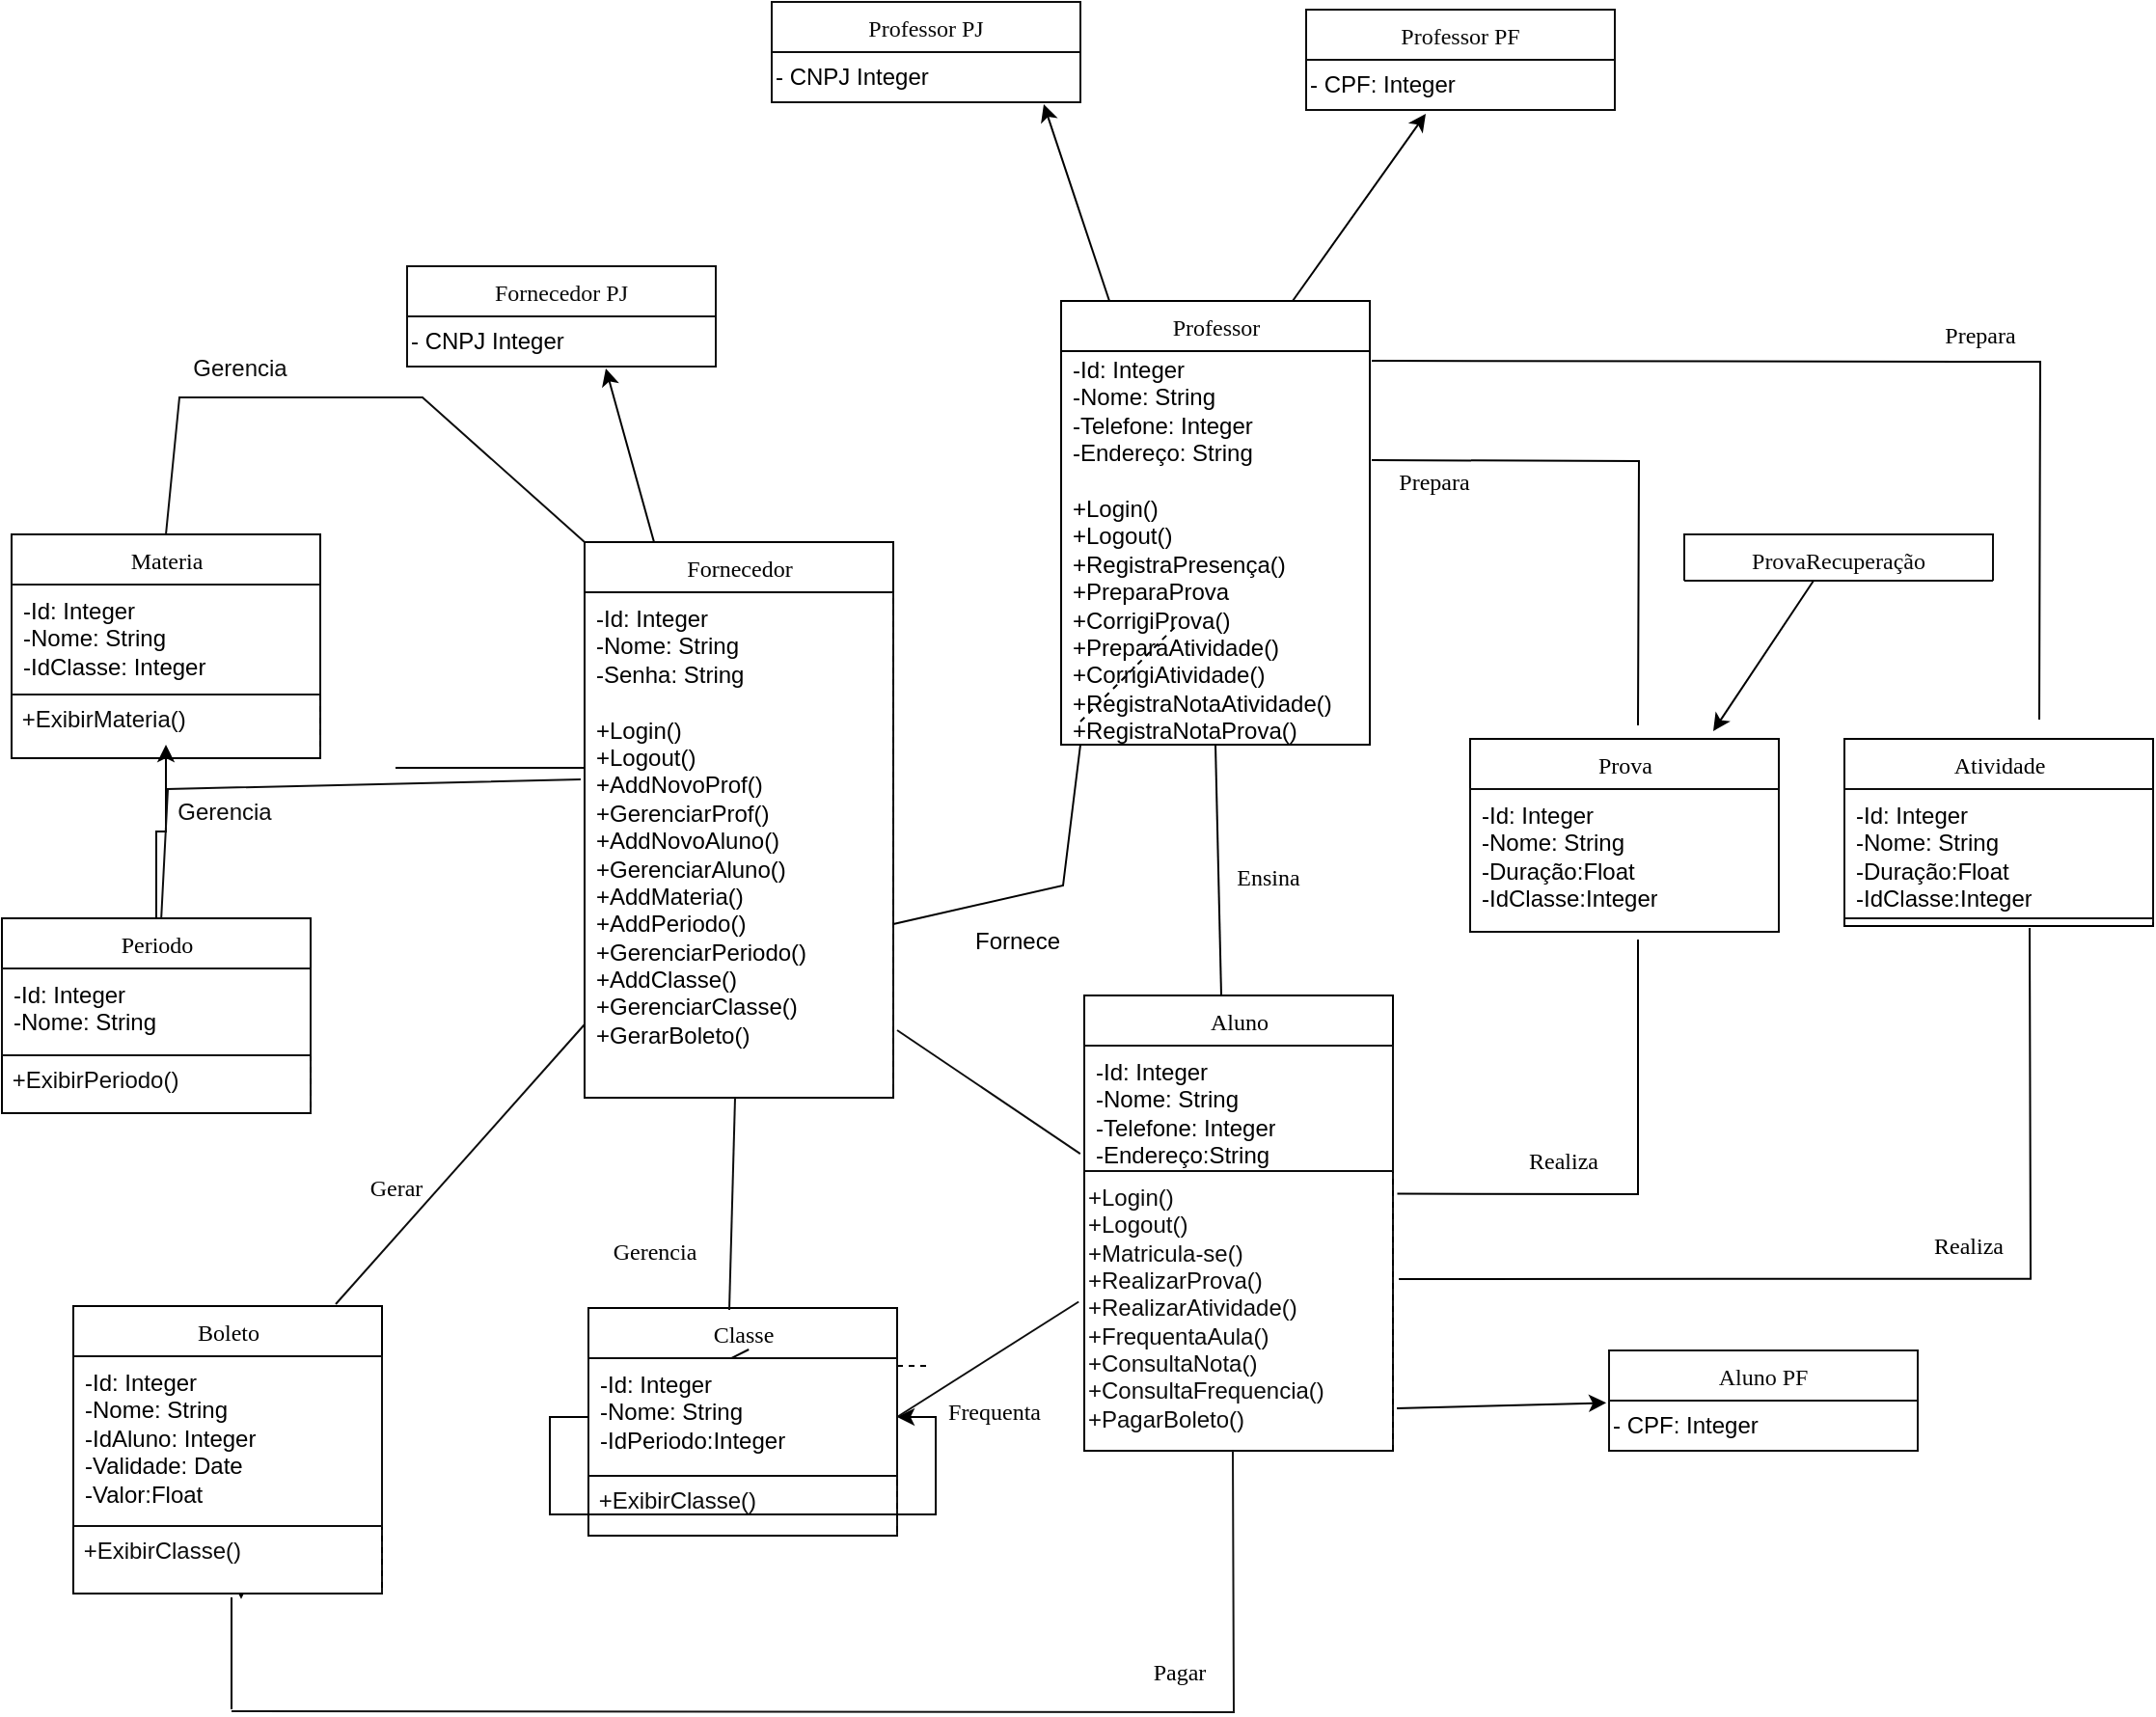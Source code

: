 <mxfile version="21.3.8" type="github">
  <diagram name="Page-1" id="9f46799a-70d6-7492-0946-bef42562c5a5">
    <mxGraphModel dx="2534" dy="1646" grid="0" gridSize="10" guides="1" tooltips="1" connect="1" arrows="1" fold="1" page="1" pageScale="1" pageWidth="1100" pageHeight="850" background="#ffffff" math="0" shadow="0">
      <root>
        <mxCell id="0" />
        <mxCell id="1" parent="0" />
        <mxCell id="78961159f06e98e8-30" value="Professor" style="swimlane;fontStyle=0;align=center;verticalAlign=top;childLayout=stackLayout;horizontal=1;startSize=26;horizontalStack=0;resizeParent=1;resizeLast=0;collapsible=1;marginBottom=0;swimlaneFillColor=#ffffff;rounded=0;shadow=0;comic=0;labelBackgroundColor=none;strokeWidth=1;fillColor=none;fontFamily=Verdana;fontSize=12;strokeColor=#000000;movable=0;resizable=0;rotatable=0;deletable=0;editable=0;locked=1;connectable=0;fontColor=#080808;html=1;spacingTop=0;flipH=1;flipV=0;container=1;" parent="1" vertex="1">
          <mxGeometry x="430" y="80" width="160" height="230" as="geometry" />
        </mxCell>
        <mxCell id="78961159f06e98e8-129" style="edgeStyle=elbowEdgeStyle;html=1;labelBackgroundColor=none;startFill=0;startSize=8;endArrow=open;endFill=0;endSize=16;fontFamily=Verdana;fontSize=12;elbow=vertical;dashed=1;" parent="1" edge="1">
          <mxGeometry relative="1" as="geometry">
            <mxPoint x="360" y="632" as="sourcePoint" />
            <mxPoint x="250" y="632" as="targetPoint" />
          </mxGeometry>
        </mxCell>
        <mxCell id="78961159f06e98e8-130" style="edgeStyle=elbowEdgeStyle;html=1;labelBackgroundColor=none;startFill=0;startSize=8;endArrow=diamondThin;endFill=0;endSize=16;fontFamily=Verdana;fontSize=12;elbow=vertical;" parent="1" edge="1">
          <mxGeometry relative="1" as="geometry">
            <mxPoint x="550" y="617" as="sourcePoint" />
            <mxPoint x="520" y="617" as="targetPoint" />
          </mxGeometry>
        </mxCell>
        <mxCell id="78961159f06e98e8-19" value="" style="line;html=1;strokeWidth=1;fillColor=none;align=left;verticalAlign=middle;spacingTop=-1;spacingLeft=3;spacingRight=3;rotatable=0;labelPosition=right;points=[];portConstraint=eastwest;" parent="1" vertex="1">
          <mxGeometry x="85" y="318" width="160" height="8" as="geometry" />
        </mxCell>
        <mxCell id="i15EN86YlzW4GTnRnOII-8" value="&lt;span style=&quot;font-weight: normal;&quot;&gt;Fornecedor&lt;/span&gt;" style="swimlane;fontStyle=1;align=center;verticalAlign=top;childLayout=stackLayout;horizontal=1;startSize=26;horizontalStack=0;resizeParent=1;resizeLast=0;collapsible=1;marginBottom=0;swimlaneFillColor=#ffffff;rounded=0;shadow=0;comic=0;labelBackgroundColor=none;strokeWidth=1;fillColor=none;fontFamily=Verdana;fontSize=12;strokeColor=#000000;swimlaneLine=1;fontColor=#000000;html=1;container=0;movable=0;resizable=0;rotatable=0;deletable=0;editable=0;locked=1;connectable=0;swimlaneHead=1;separatorColor=#121212;allowArrows=1;backgroundOutline=0;" vertex="1" parent="1">
          <mxGeometry x="183" y="205" width="160" height="288" as="geometry">
            <mxRectangle x="190" y="212" width="111" height="26" as="alternateBounds" />
          </mxGeometry>
        </mxCell>
        <mxCell id="i15EN86YlzW4GTnRnOII-9" value="&lt;font color=&quot;#000000&quot;&gt;-Id: Integer&lt;br&gt;-Nome: String&lt;br&gt;-Senha: String&lt;br&gt;&lt;br&gt;+Login()&lt;br&gt;+Logout()&lt;br&gt;+AddNovoProf()&lt;br&gt;+GerenciarProf()&lt;br&gt;+AddNovoAluno()&lt;br&gt;+GerenciarAluno()&lt;br&gt;+AddMateria()&lt;br&gt;+AddPeriodo()&lt;br&gt;+GerenciarPeriodo()&lt;br&gt;+AddClasse()&lt;br&gt;+GerenciarClasse()&lt;br&gt;+GerarBoleto()&lt;br&gt;&lt;/font&gt;" style="text;html=1;strokeColor=none;fillColor=none;align=left;verticalAlign=top;spacingLeft=4;spacingRight=4;whiteSpace=wrap;overflow=hidden;rotatable=0;points=[[0,0.5],[1,0.5]];portConstraint=eastwest;movable=0;resizable=0;deletable=0;editable=0;locked=1;connectable=0;" vertex="1" parent="i15EN86YlzW4GTnRnOII-8">
          <mxGeometry y="26" width="160" height="239" as="geometry" />
        </mxCell>
        <mxCell id="78961159f06e98e8-31" value="&lt;font color=&quot;#000000&quot;&gt;-Id: Integer&lt;br&gt;-Nome: String&lt;br&gt;-Telefone: Integer&lt;br&gt;-Endereço: String&lt;br&gt;&amp;nbsp;&lt;br&gt;+Login()&lt;br&gt;+Logout()&lt;br&gt;+RegistraPresença()&lt;br&gt;+PreparaProva&lt;br&gt;+CorrigiProva()&lt;br&gt;+PreparaAtividade()&lt;br&gt;+CorrigiAtividade()&lt;br&gt;+RegistraNotaAtividade()&lt;br&gt;+RegistraNotaProva()&lt;br&gt;&lt;/font&gt;" style="text;html=1;strokeColor=none;fillColor=none;align=left;verticalAlign=top;spacingLeft=4;spacingRight=4;whiteSpace=wrap;overflow=hidden;rotatable=0;points=[[0,0.5],[1,0.5]];portConstraint=eastwest;shadow=0;rounded=0;glass=0;container=0;movable=0;resizable=0;deletable=0;editable=0;locked=1;connectable=0;" parent="1" vertex="1" collapsed="1">
          <mxGeometry x="430" y="102" width="161" height="212" as="geometry">
            <mxRectangle x="430" y="106" width="160" height="26" as="alternateBounds" />
          </mxGeometry>
        </mxCell>
        <mxCell id="i15EN86YlzW4GTnRnOII-19" value="" style="endArrow=none;dashed=1;html=1;rounded=0;fontFamily=Helvetica;fontSize=12;fontColor=default;" edge="1" parent="1">
          <mxGeometry width="50" height="50" relative="1" as="geometry">
            <mxPoint x="440" y="298" as="sourcePoint" />
            <mxPoint x="490" y="248" as="targetPoint" />
          </mxGeometry>
        </mxCell>
        <mxCell id="i15EN86YlzW4GTnRnOII-83" value="&lt;font face=&quot;Verdana&quot; style=&quot;font-weight: normal;&quot; color=&quot;#0a0a0a&quot;&gt;Professor PJ&lt;/font&gt;" style="swimlane;fontStyle=1;align=center;verticalAlign=top;childLayout=stackLayout;horizontal=1;startSize=26;horizontalStack=0;resizeParent=1;resizeParentMax=0;resizeLast=0;collapsible=1;marginBottom=0;whiteSpace=wrap;html=1;fontFamily=Helvetica;fontSize=12;fontColor=default;fillColor=none;gradientColor=none;strokeColor=#0D0D0D;swimlaneLine=1;container=0;movable=1;resizable=1;rotatable=1;deletable=1;editable=1;locked=0;connectable=1;" vertex="1" parent="1">
          <mxGeometry x="280" y="-75" width="160" height="52" as="geometry">
            <mxRectangle x="676" y="-161" width="110" height="26" as="alternateBounds" />
          </mxGeometry>
        </mxCell>
        <mxCell id="i15EN86YlzW4GTnRnOII-84" value="&lt;font color=&quot;#000000&quot;&gt;- CNPJ Integer&lt;/font&gt;" style="text;html=1;align=left;verticalAlign=middle;resizable=0;points=[];autosize=1;strokeColor=none;fillColor=none;movable=0;rotatable=0;deletable=0;editable=0;locked=1;connectable=0;" vertex="1" parent="i15EN86YlzW4GTnRnOII-83">
          <mxGeometry y="26" width="160" height="26" as="geometry" />
        </mxCell>
        <mxCell id="i15EN86YlzW4GTnRnOII-89" value="" style="endArrow=classic;html=1;rounded=0;strokeColor=#000000;movable=0;resizable=0;rotatable=0;deletable=0;editable=0;locked=1;connectable=0;" edge="1" parent="1">
          <mxGeometry width="50" height="50" relative="1" as="geometry">
            <mxPoint x="219" y="205" as="sourcePoint" />
            <mxPoint x="194" y="115" as="targetPoint" />
          </mxGeometry>
        </mxCell>
        <mxCell id="i15EN86YlzW4GTnRnOII-90" value="&lt;font face=&quot;Verdana&quot; color=&quot;#0a0a0a&quot;&gt;&lt;span style=&quot;font-weight: 400;&quot;&gt;Fornecedor PJ&lt;/span&gt;&lt;/font&gt;" style="swimlane;fontStyle=1;align=center;verticalAlign=top;childLayout=stackLayout;horizontal=1;startSize=26;horizontalStack=0;resizeParent=1;resizeParentMax=0;resizeLast=0;collapsible=1;marginBottom=0;whiteSpace=wrap;html=1;fontFamily=Helvetica;fontSize=12;fontColor=default;fillColor=none;gradientColor=none;strokeColor=#0D0D0D;swimlaneLine=1;container=0;movable=0;resizable=0;rotatable=0;deletable=0;editable=0;locked=1;connectable=0;" vertex="1" parent="1">
          <mxGeometry x="91" y="62" width="160" height="52" as="geometry">
            <mxRectangle x="676" y="-161" width="110" height="26" as="alternateBounds" />
          </mxGeometry>
        </mxCell>
        <mxCell id="i15EN86YlzW4GTnRnOII-91" value="&lt;font color=&quot;#000000&quot;&gt;- CNPJ Integer&lt;/font&gt;" style="text;html=1;align=left;verticalAlign=middle;resizable=1;points=[];autosize=1;strokeColor=none;fillColor=none;movable=1;rotatable=1;deletable=1;editable=1;locked=0;connectable=1;" vertex="1" parent="i15EN86YlzW4GTnRnOII-90">
          <mxGeometry y="26" width="160" height="26" as="geometry" />
        </mxCell>
        <mxCell id="i15EN86YlzW4GTnRnOII-92" value="" style="endArrow=classic;html=1;rounded=0;strokeColor=#000000;movable=1;resizable=1;rotatable=1;deletable=1;editable=1;locked=0;connectable=1;" edge="1" parent="1">
          <mxGeometry width="50" height="50" relative="1" as="geometry">
            <mxPoint x="455" y="80" as="sourcePoint" />
            <mxPoint x="421" y="-22" as="targetPoint" />
          </mxGeometry>
        </mxCell>
        <mxCell id="i15EN86YlzW4GTnRnOII-93" value="" style="endArrow=classic;html=1;rounded=0;strokeColor=#000000;exitX=0.75;exitY=0;exitDx=0;exitDy=0;movable=1;resizable=1;rotatable=1;deletable=1;editable=1;locked=0;connectable=1;" edge="1" parent="1" source="78961159f06e98e8-30">
          <mxGeometry width="50" height="50" relative="1" as="geometry">
            <mxPoint x="465" y="90" as="sourcePoint" />
            <mxPoint x="619" y="-17" as="targetPoint" />
            <Array as="points" />
          </mxGeometry>
        </mxCell>
        <mxCell id="i15EN86YlzW4GTnRnOII-94" value="" style="endArrow=none;html=1;rounded=0;strokeColor=#000000;" edge="1" parent="1">
          <mxGeometry width="50" height="50" relative="1" as="geometry">
            <mxPoint x="343" y="403" as="sourcePoint" />
            <mxPoint x="440" y="310" as="targetPoint" />
            <Array as="points">
              <mxPoint x="431" y="383" />
            </Array>
          </mxGeometry>
        </mxCell>
        <mxCell id="i15EN86YlzW4GTnRnOII-95" value="&lt;font color=&quot;#000000&quot;&gt;Fornece&lt;/font&gt;" style="text;html=1;align=center;verticalAlign=middle;resizable=0;points=[];autosize=1;strokeColor=none;fillColor=none;movable=0;rotatable=0;deletable=0;editable=0;locked=1;connectable=0;" vertex="1" parent="1">
          <mxGeometry x="376" y="399" width="62" height="26" as="geometry" />
        </mxCell>
        <mxCell id="i15EN86YlzW4GTnRnOII-111" value="&lt;span style=&quot;font-weight: 400;&quot;&gt;Materia&lt;/span&gt;" style="swimlane;fontStyle=1;align=center;verticalAlign=top;childLayout=stackLayout;horizontal=1;startSize=26;horizontalStack=0;resizeParent=1;resizeLast=0;collapsible=1;marginBottom=0;swimlaneFillColor=#ffffff;rounded=0;shadow=0;comic=0;labelBackgroundColor=none;strokeWidth=1;fillColor=none;fontFamily=Verdana;fontSize=12;strokeColor=#000000;swimlaneLine=1;fontColor=#000000;html=1;container=0;movable=1;resizable=1;rotatable=1;deletable=1;editable=1;locked=0;connectable=1;swimlaneHead=1;separatorColor=#121212;allowArrows=1;backgroundOutline=0;" vertex="1" parent="1">
          <mxGeometry x="-114" y="201" width="160" height="116" as="geometry">
            <mxRectangle x="190" y="212" width="111" height="26" as="alternateBounds" />
          </mxGeometry>
        </mxCell>
        <mxCell id="i15EN86YlzW4GTnRnOII-112" value="&lt;font color=&quot;#000000&quot;&gt;-Id: Integer&lt;br&gt;-Nome: String&lt;br&gt;-IdClasse: Integer&lt;br&gt;&lt;br&gt;&lt;br&gt;&lt;/font&gt;" style="text;html=1;strokeColor=#0D0D0D;fillColor=none;align=left;verticalAlign=top;spacingLeft=4;spacingRight=4;whiteSpace=wrap;overflow=hidden;rotatable=1;points=[[0,0.5],[1,0.5]];portConstraint=eastwest;movable=1;resizable=1;deletable=1;editable=1;locked=0;connectable=1;" vertex="1" parent="i15EN86YlzW4GTnRnOII-111">
          <mxGeometry y="26" width="160" height="57" as="geometry" />
        </mxCell>
        <mxCell id="i15EN86YlzW4GTnRnOII-113" value="&lt;font color=&quot;#0d0d0d&quot;&gt;&amp;nbsp;+ExibirMateria()&lt;/font&gt;" style="text;html=1;align=left;verticalAlign=middle;resizable=0;points=[];autosize=1;strokeColor=none;fillColor=none;" vertex="1" parent="i15EN86YlzW4GTnRnOII-111">
          <mxGeometry y="83" width="160" height="26" as="geometry" />
        </mxCell>
        <mxCell id="i15EN86YlzW4GTnRnOII-114" value="" style="endArrow=none;html=1;rounded=0;strokeColor=#0D0D0D;movable=0;resizable=0;rotatable=0;deletable=0;editable=0;locked=1;connectable=0;" edge="1" parent="1">
          <mxGeometry width="50" height="50" relative="1" as="geometry">
            <mxPoint x="-34" y="201" as="sourcePoint" />
            <mxPoint x="183" y="205" as="targetPoint" />
            <Array as="points">
              <mxPoint x="-27" y="130" />
              <mxPoint x="99" y="130" />
            </Array>
          </mxGeometry>
        </mxCell>
        <mxCell id="i15EN86YlzW4GTnRnOII-116" value="&lt;font color=&quot;#0d0d0d&quot;&gt;Gerencia&lt;br&gt;&lt;/font&gt;" style="text;html=1;align=center;verticalAlign=middle;resizable=0;points=[];autosize=1;strokeColor=none;fillColor=none;" vertex="1" parent="1">
          <mxGeometry x="-30" y="102" width="67" height="26" as="geometry" />
        </mxCell>
        <mxCell id="i15EN86YlzW4GTnRnOII-124" value="" style="edgeStyle=orthogonalEdgeStyle;rounded=0;orthogonalLoop=1;jettySize=auto;html=1;" edge="1" parent="1" source="i15EN86YlzW4GTnRnOII-117" target="i15EN86YlzW4GTnRnOII-113">
          <mxGeometry relative="1" as="geometry" />
        </mxCell>
        <mxCell id="i15EN86YlzW4GTnRnOII-117" value="&lt;span style=&quot;font-weight: 400;&quot;&gt;Periodo&lt;/span&gt;" style="swimlane;fontStyle=1;align=center;verticalAlign=top;childLayout=stackLayout;horizontal=1;startSize=26;horizontalStack=0;resizeParent=1;resizeLast=0;collapsible=1;marginBottom=0;swimlaneFillColor=#ffffff;rounded=0;shadow=0;comic=0;labelBackgroundColor=none;strokeWidth=1;fillColor=none;fontFamily=Verdana;fontSize=12;strokeColor=#000000;swimlaneLine=1;fontColor=#000000;html=1;container=0;movable=1;resizable=1;rotatable=1;deletable=1;editable=1;locked=0;connectable=1;swimlaneHead=1;separatorColor=#121212;allowArrows=1;backgroundOutline=0;" vertex="1" parent="1">
          <mxGeometry x="-119" y="400" width="160" height="101" as="geometry">
            <mxRectangle x="190" y="212" width="111" height="26" as="alternateBounds" />
          </mxGeometry>
        </mxCell>
        <mxCell id="i15EN86YlzW4GTnRnOII-118" value="&lt;font color=&quot;#000000&quot;&gt;-Id: Integer&lt;br&gt;-Nome: String&lt;br&gt;&lt;/font&gt;" style="text;html=1;strokeColor=#0D0D0D;fillColor=none;align=left;verticalAlign=top;spacingLeft=4;spacingRight=4;whiteSpace=wrap;overflow=hidden;rotatable=1;points=[[0,0.5],[1,0.5]];portConstraint=eastwest;movable=1;resizable=1;deletable=1;editable=1;locked=0;connectable=1;" vertex="1" parent="i15EN86YlzW4GTnRnOII-117">
          <mxGeometry y="26" width="160" height="45" as="geometry" />
        </mxCell>
        <mxCell id="i15EN86YlzW4GTnRnOII-119" value="&lt;font color=&quot;#0d0d0d&quot;&gt;&amp;nbsp;+ExibirPeriodo()&lt;/font&gt;" style="text;html=1;align=left;verticalAlign=middle;resizable=0;points=[];autosize=1;strokeColor=none;fillColor=none;" vertex="1" parent="i15EN86YlzW4GTnRnOII-117">
          <mxGeometry y="71" width="160" height="26" as="geometry" />
        </mxCell>
        <mxCell id="i15EN86YlzW4GTnRnOII-123" value="" style="endArrow=none;html=1;rounded=0;strokeColor=#0D0D0D;movable=0;resizable=0;rotatable=0;deletable=0;editable=0;locked=1;connectable=0;" edge="1" parent="1" source="i15EN86YlzW4GTnRnOII-117">
          <mxGeometry width="50" height="50" relative="1" as="geometry">
            <mxPoint x="-33" y="394" as="sourcePoint" />
            <mxPoint x="-33" y="333" as="targetPoint" />
            <Array as="points">
              <mxPoint x="-33" y="333" />
              <mxPoint x="181" y="328" />
            </Array>
          </mxGeometry>
        </mxCell>
        <mxCell id="i15EN86YlzW4GTnRnOII-125" value="&lt;font color=&quot;#0d0d0d&quot;&gt;Gerencia&lt;/font&gt;" style="text;html=1;align=center;verticalAlign=middle;resizable=0;points=[];autosize=1;strokeColor=none;fillColor=none;" vertex="1" parent="1">
          <mxGeometry x="-38" y="332" width="67" height="26" as="geometry" />
        </mxCell>
        <mxCell id="i15EN86YlzW4GTnRnOII-130" style="edgeStyle=orthogonalEdgeStyle;rounded=0;orthogonalLoop=1;jettySize=auto;html=1;exitX=0.5;exitY=1;exitDx=0;exitDy=0;fontFamily=Verdana;fontSize=12;fontColor=#000000;startSize=26;" edge="1" parent="1" source="i15EN86YlzW4GTnRnOII-126">
          <mxGeometry relative="1" as="geometry">
            <mxPoint x="5" y="752.833" as="targetPoint" />
          </mxGeometry>
        </mxCell>
        <mxCell id="i15EN86YlzW4GTnRnOII-131" style="edgeStyle=orthogonalEdgeStyle;rounded=0;orthogonalLoop=1;jettySize=auto;html=1;exitX=0.5;exitY=1;exitDx=0;exitDy=0;fontFamily=Verdana;fontSize=12;fontColor=#000000;startSize=26;" edge="1" parent="1" source="i15EN86YlzW4GTnRnOII-126">
          <mxGeometry relative="1" as="geometry">
            <mxPoint x="5" y="712" as="targetPoint" />
          </mxGeometry>
        </mxCell>
        <mxCell id="i15EN86YlzW4GTnRnOII-126" value="&lt;span style=&quot;font-weight: 400;&quot;&gt;Boleto&lt;/span&gt;" style="swimlane;fontStyle=1;align=center;verticalAlign=top;childLayout=stackLayout;horizontal=1;startSize=26;horizontalStack=0;resizeParent=1;resizeLast=0;collapsible=1;marginBottom=0;swimlaneFillColor=#ffffff;rounded=0;shadow=0;comic=0;labelBackgroundColor=none;strokeWidth=1;fillColor=none;fontFamily=Verdana;fontSize=12;strokeColor=#000000;swimlaneLine=1;fontColor=#000000;html=1;container=0;movable=1;resizable=1;rotatable=1;deletable=1;editable=1;locked=0;connectable=1;swimlaneHead=1;separatorColor=#121212;allowArrows=1;backgroundOutline=0;" vertex="1" parent="1">
          <mxGeometry x="-82" y="601" width="160" height="149" as="geometry">
            <mxRectangle x="190" y="212" width="111" height="26" as="alternateBounds" />
          </mxGeometry>
        </mxCell>
        <mxCell id="i15EN86YlzW4GTnRnOII-127" value="&lt;font color=&quot;#000000&quot;&gt;-Id: Integer&lt;br&gt;-Nome: String&lt;br&gt;-IdAluno: Integer&lt;br&gt;-Validade: Date&lt;br&gt;-Valor:Float&lt;br&gt;&lt;/font&gt;" style="text;html=1;strokeColor=#0D0D0D;fillColor=none;align=left;verticalAlign=top;spacingLeft=4;spacingRight=4;whiteSpace=wrap;overflow=hidden;rotatable=1;points=[[0,0.5],[1,0.5]];portConstraint=eastwest;movable=1;resizable=1;deletable=1;editable=1;locked=0;connectable=1;" vertex="1" parent="i15EN86YlzW4GTnRnOII-126">
          <mxGeometry y="26" width="160" height="88" as="geometry" />
        </mxCell>
        <mxCell id="i15EN86YlzW4GTnRnOII-128" value="&lt;font color=&quot;#0d0d0d&quot;&gt;&amp;nbsp;+ExibirClasse()&lt;/font&gt;" style="text;html=1;align=left;verticalAlign=middle;resizable=0;points=[];autosize=1;strokeColor=none;fillColor=none;" vertex="1" parent="i15EN86YlzW4GTnRnOII-126">
          <mxGeometry y="114" width="160" height="26" as="geometry" />
        </mxCell>
        <mxCell id="i15EN86YlzW4GTnRnOII-133" value="" style="endArrow=none;html=1;rounded=0;fontFamily=Verdana;fontSize=12;fontColor=#000000;startSize=26;strokeColor=#0D0D0D;" edge="1" parent="1">
          <mxGeometry width="50" height="50" relative="1" as="geometry">
            <mxPoint x="54" y="600" as="sourcePoint" />
            <mxPoint x="183" y="455" as="targetPoint" />
          </mxGeometry>
        </mxCell>
        <mxCell id="i15EN86YlzW4GTnRnOII-134" value="Gerar" style="text;html=1;align=center;verticalAlign=middle;resizable=0;points=[];autosize=1;strokeColor=none;fillColor=none;fontSize=12;fontFamily=Verdana;fontColor=#000000;" vertex="1" parent="1">
          <mxGeometry x="59" y="527" width="52" height="26" as="geometry" />
        </mxCell>
        <mxCell id="i15EN86YlzW4GTnRnOII-135" value="&lt;span style=&quot;font-weight: 400;&quot;&gt;Classe&lt;/span&gt;" style="swimlane;fontStyle=1;align=center;verticalAlign=top;childLayout=stackLayout;horizontal=1;startSize=26;horizontalStack=0;resizeParent=1;resizeLast=0;collapsible=1;marginBottom=0;swimlaneFillColor=#ffffff;rounded=0;shadow=0;comic=0;labelBackgroundColor=none;strokeWidth=1;fillColor=none;fontFamily=Verdana;fontSize=12;strokeColor=#000000;swimlaneLine=1;fontColor=#000000;html=1;container=0;movable=1;resizable=1;rotatable=1;deletable=1;editable=1;locked=0;connectable=1;swimlaneHead=1;separatorColor=#121212;allowArrows=1;backgroundOutline=0;" vertex="1" parent="1">
          <mxGeometry x="185" y="602" width="160" height="118" as="geometry">
            <mxRectangle x="190" y="212" width="111" height="26" as="alternateBounds" />
          </mxGeometry>
        </mxCell>
        <mxCell id="i15EN86YlzW4GTnRnOII-136" value="&lt;font color=&quot;#000000&quot;&gt;-Id: Integer&lt;br&gt;-Nome: String&lt;br&gt;-IdPeriodo:Integer&lt;br&gt;&lt;/font&gt;" style="text;html=1;strokeColor=#0D0D0D;fillColor=none;align=left;verticalAlign=top;spacingLeft=4;spacingRight=4;whiteSpace=wrap;overflow=hidden;rotatable=1;points=[[0,0.5],[1,0.5]];portConstraint=eastwest;movable=1;resizable=1;deletable=1;editable=1;locked=0;connectable=1;" vertex="1" parent="i15EN86YlzW4GTnRnOII-135">
          <mxGeometry y="26" width="160" height="61" as="geometry" />
        </mxCell>
        <mxCell id="i15EN86YlzW4GTnRnOII-137" value="&lt;font color=&quot;#0d0d0d&quot;&gt;&amp;nbsp;+ExibirClasse()&lt;/font&gt;" style="text;html=1;align=left;verticalAlign=middle;resizable=0;points=[];autosize=1;strokeColor=none;fillColor=none;" vertex="1" parent="i15EN86YlzW4GTnRnOII-135">
          <mxGeometry y="87" width="160" height="26" as="geometry" />
        </mxCell>
        <mxCell id="i15EN86YlzW4GTnRnOII-145" style="edgeStyle=orthogonalEdgeStyle;rounded=0;orthogonalLoop=1;jettySize=auto;html=1;entryX=1;entryY=0.5;entryDx=0;entryDy=0;fontFamily=Verdana;fontSize=12;fontColor=#000000;startSize=26;" edge="1" parent="i15EN86YlzW4GTnRnOII-135" source="i15EN86YlzW4GTnRnOII-136" target="i15EN86YlzW4GTnRnOII-136">
          <mxGeometry relative="1" as="geometry" />
        </mxCell>
        <mxCell id="i15EN86YlzW4GTnRnOII-138" value="" style="endArrow=none;html=1;rounded=0;fontFamily=Verdana;fontSize=12;fontColor=#000000;startSize=26;strokeColor=#0D0D0D;" edge="1" parent="1">
          <mxGeometry width="50" height="50" relative="1" as="geometry">
            <mxPoint x="258" y="603" as="sourcePoint" />
            <mxPoint x="261" y="493" as="targetPoint" />
          </mxGeometry>
        </mxCell>
        <mxCell id="i15EN86YlzW4GTnRnOII-139" value="Gerencia&lt;br&gt;" style="text;html=1;align=center;verticalAlign=middle;resizable=0;points=[];autosize=1;strokeColor=none;fillColor=none;fontSize=12;fontFamily=Verdana;fontColor=#000000;" vertex="1" parent="1">
          <mxGeometry x="183" y="560" width="71" height="26" as="geometry" />
        </mxCell>
        <mxCell id="i15EN86YlzW4GTnRnOII-140" value="&lt;span style=&quot;font-weight: 400;&quot;&gt;Aluno&lt;/span&gt;" style="swimlane;fontStyle=1;align=center;verticalAlign=top;childLayout=stackLayout;horizontal=1;startSize=26;horizontalStack=0;resizeParent=1;resizeLast=0;collapsible=1;marginBottom=0;swimlaneFillColor=#ffffff;rounded=0;shadow=0;comic=0;labelBackgroundColor=none;strokeWidth=1;fillColor=none;fontFamily=Verdana;fontSize=12;strokeColor=#000000;swimlaneLine=1;fontColor=#000000;html=1;container=0;movable=0;resizable=0;rotatable=0;deletable=0;editable=0;locked=1;connectable=0;swimlaneHead=1;separatorColor=#121212;allowArrows=1;backgroundOutline=0;" vertex="1" parent="1">
          <mxGeometry x="442" y="440" width="160" height="236" as="geometry">
            <mxRectangle x="190" y="212" width="111" height="26" as="alternateBounds" />
          </mxGeometry>
        </mxCell>
        <mxCell id="i15EN86YlzW4GTnRnOII-141" value="&lt;font color=&quot;#000000&quot;&gt;-Id: Integer&lt;br&gt;-Nome: String&lt;br&gt;-Telefone: Integer&lt;br&gt;-Endereço:String&lt;br&gt;&lt;/font&gt;" style="text;html=1;strokeColor=#0D0D0D;fillColor=none;align=left;verticalAlign=top;spacingLeft=4;spacingRight=4;whiteSpace=wrap;overflow=hidden;rotatable=1;points=[[0,0.5],[1,0.5]];portConstraint=eastwest;movable=1;resizable=1;deletable=1;editable=1;locked=0;connectable=1;" vertex="1" parent="i15EN86YlzW4GTnRnOII-140">
          <mxGeometry y="26" width="160" height="65" as="geometry" />
        </mxCell>
        <mxCell id="i15EN86YlzW4GTnRnOII-142" value="&lt;font color=&quot;#0d0d0d&quot;&gt;+Login()&lt;br&gt;+Logout()&lt;br&gt;+Matricula-se()&lt;br&gt;+RealizarProva()&lt;br&gt;+RealizarAtividade()&lt;br&gt;+FrequentaAula()&lt;br&gt;+ConsultaNota()&lt;br&gt;+ConsultaFrequencia()&lt;br&gt;+PagarBoleto()&lt;br&gt;&lt;/font&gt;" style="text;html=1;align=left;verticalAlign=middle;resizable=0;points=[];autosize=1;strokeColor=none;fillColor=none;" vertex="1" parent="i15EN86YlzW4GTnRnOII-140">
          <mxGeometry y="91" width="160" height="142" as="geometry" />
        </mxCell>
        <mxCell id="i15EN86YlzW4GTnRnOII-143" value="" style="endArrow=none;html=1;rounded=0;fontFamily=Verdana;fontSize=12;fontColor=#000000;startSize=26;entryX=-0.013;entryY=0.862;entryDx=0;entryDy=0;entryPerimeter=0;strokeColor=#0D0D0D;" edge="1" parent="1" target="i15EN86YlzW4GTnRnOII-141">
          <mxGeometry width="50" height="50" relative="1" as="geometry">
            <mxPoint x="345" y="458" as="sourcePoint" />
            <mxPoint x="395" y="408" as="targetPoint" />
          </mxGeometry>
        </mxCell>
        <mxCell id="i15EN86YlzW4GTnRnOII-144" value="" style="endArrow=none;html=1;rounded=0;fontFamily=Verdana;fontSize=12;fontColor=#000000;startSize=26;entryX=-0.018;entryY=0.477;entryDx=0;entryDy=0;entryPerimeter=0;strokeColor=#0D0D0D;exitX=1;exitY=0.5;exitDx=0;exitDy=0;" edge="1" parent="1" source="i15EN86YlzW4GTnRnOII-136" target="i15EN86YlzW4GTnRnOII-142">
          <mxGeometry width="50" height="50" relative="1" as="geometry">
            <mxPoint x="352" y="662" as="sourcePoint" />
            <mxPoint x="402" y="612" as="targetPoint" />
          </mxGeometry>
        </mxCell>
        <mxCell id="i15EN86YlzW4GTnRnOII-146" value="Frequenta" style="text;html=1;align=center;verticalAlign=middle;resizable=0;points=[];autosize=1;strokeColor=none;fillColor=none;fontSize=12;fontFamily=Verdana;fontColor=#000000;" vertex="1" parent="1">
          <mxGeometry x="355" y="643" width="79" height="26" as="geometry" />
        </mxCell>
        <mxCell id="i15EN86YlzW4GTnRnOII-150" value="" style="endArrow=none;html=1;rounded=0;fontFamily=Verdana;fontSize=12;fontColor=#000000;startSize=26;edgeStyle=orthogonalEdgeStyle;strokeColor=#141414;" edge="1" parent="1">
          <mxGeometry width="50" height="50" relative="1" as="geometry">
            <mxPoint y="811" as="sourcePoint" />
            <mxPoint x="519" y="676" as="targetPoint" />
          </mxGeometry>
        </mxCell>
        <mxCell id="i15EN86YlzW4GTnRnOII-151" value="" style="endArrow=none;html=1;rounded=0;fontFamily=Verdana;fontSize=12;fontColor=#000000;startSize=26;strokeColor=#000000;" edge="1" parent="1">
          <mxGeometry width="50" height="50" relative="1" as="geometry">
            <mxPoint y="810" as="sourcePoint" />
            <mxPoint y="752" as="targetPoint" />
          </mxGeometry>
        </mxCell>
        <mxCell id="i15EN86YlzW4GTnRnOII-152" value="Pagar&lt;br&gt;" style="text;html=1;align=center;verticalAlign=middle;resizable=0;points=[];autosize=1;strokeColor=none;fillColor=none;fontSize=12;fontFamily=Verdana;fontColor=#000000;" vertex="1" parent="1">
          <mxGeometry x="465" y="778" width="52" height="26" as="geometry" />
        </mxCell>
        <mxCell id="i15EN86YlzW4GTnRnOII-155" value="&lt;font style=&quot;font-weight: normal;&quot; face=&quot;Verdana&quot; color=&quot;#0a0a0a&quot;&gt;Aluno PF&lt;/font&gt;" style="swimlane;fontStyle=1;align=center;verticalAlign=top;childLayout=stackLayout;horizontal=1;startSize=26;horizontalStack=0;resizeParent=1;resizeParentMax=0;resizeLast=0;collapsible=1;marginBottom=0;whiteSpace=wrap;html=1;fontFamily=Helvetica;fontSize=12;fontColor=default;fillColor=none;gradientColor=none;strokeColor=#0D0D0D;swimlaneLine=1;container=0;movable=1;resizable=1;rotatable=1;deletable=1;editable=1;locked=0;connectable=1;" vertex="1" parent="1">
          <mxGeometry x="714" y="624" width="160" height="52" as="geometry">
            <mxRectangle x="676" y="-161" width="110" height="26" as="alternateBounds" />
          </mxGeometry>
        </mxCell>
        <mxCell id="i15EN86YlzW4GTnRnOII-156" value="&lt;font color=&quot;#000000&quot;&gt;- CPF: Integer&lt;/font&gt;" style="text;html=1;align=left;verticalAlign=middle;resizable=1;points=[];autosize=1;strokeColor=none;fillColor=none;movable=1;rotatable=1;deletable=1;editable=1;locked=0;connectable=1;" vertex="1" parent="i15EN86YlzW4GTnRnOII-155">
          <mxGeometry y="26" width="160" height="26" as="geometry" />
        </mxCell>
        <mxCell id="i15EN86YlzW4GTnRnOII-157" value="" style="endArrow=classic;html=1;rounded=0;fontFamily=Verdana;fontSize=12;fontColor=#000000;startSize=26;entryX=-0.009;entryY=0.045;entryDx=0;entryDy=0;entryPerimeter=0;strokeColor=#000000;" edge="1" parent="1" target="i15EN86YlzW4GTnRnOII-156">
          <mxGeometry width="50" height="50" relative="1" as="geometry">
            <mxPoint x="604" y="654" as="sourcePoint" />
            <mxPoint x="654" y="604" as="targetPoint" />
          </mxGeometry>
        </mxCell>
        <mxCell id="i15EN86YlzW4GTnRnOII-158" value="" style="endArrow=none;html=1;rounded=0;fontFamily=Verdana;fontSize=12;fontColor=#000000;startSize=26;strokeColor=#000000;" edge="1" parent="1">
          <mxGeometry width="50" height="50" relative="1" as="geometry">
            <mxPoint x="513" y="440" as="sourcePoint" />
            <mxPoint x="510" y="310" as="targetPoint" />
          </mxGeometry>
        </mxCell>
        <mxCell id="i15EN86YlzW4GTnRnOII-159" value="Ensina" style="text;html=1;align=center;verticalAlign=middle;resizable=0;points=[];autosize=1;strokeColor=none;fillColor=none;fontSize=12;fontFamily=Verdana;fontColor=#000000;" vertex="1" parent="1">
          <mxGeometry x="508" y="366" width="58" height="26" as="geometry" />
        </mxCell>
        <mxCell id="i15EN86YlzW4GTnRnOII-160" value="&lt;span style=&quot;font-weight: 400;&quot;&gt;Prova&lt;/span&gt;" style="swimlane;fontStyle=1;align=center;verticalAlign=top;childLayout=stackLayout;horizontal=1;startSize=26;horizontalStack=0;resizeParent=1;resizeLast=0;collapsible=1;marginBottom=0;swimlaneFillColor=#ffffff;rounded=0;shadow=0;comic=0;labelBackgroundColor=none;strokeWidth=1;fillColor=none;fontFamily=Verdana;fontSize=12;strokeColor=#000000;swimlaneLine=1;fontColor=#000000;html=1;container=0;movable=1;resizable=1;rotatable=1;deletable=1;editable=1;locked=0;connectable=1;swimlaneHead=1;separatorColor=#121212;allowArrows=1;backgroundOutline=0;" vertex="1" parent="1">
          <mxGeometry x="642" y="307" width="160" height="100" as="geometry">
            <mxRectangle x="190" y="212" width="111" height="26" as="alternateBounds" />
          </mxGeometry>
        </mxCell>
        <mxCell id="i15EN86YlzW4GTnRnOII-161" value="&lt;font color=&quot;#000000&quot;&gt;-Id: Integer&lt;br&gt;-Nome: String&lt;br&gt;-Duração:Float&lt;br&gt;-IdClasse:Integer&lt;br&gt;&lt;/font&gt;" style="text;html=1;strokeColor=#0D0D0D;fillColor=none;align=left;verticalAlign=top;spacingLeft=4;spacingRight=4;whiteSpace=wrap;overflow=hidden;rotatable=1;points=[[0,0.5],[1,0.5]];portConstraint=eastwest;movable=1;resizable=1;deletable=1;editable=1;locked=0;connectable=1;" vertex="1" parent="i15EN86YlzW4GTnRnOII-160">
          <mxGeometry y="26" width="160" height="74" as="geometry" />
        </mxCell>
        <mxCell id="i15EN86YlzW4GTnRnOII-164" value="&lt;span style=&quot;font-weight: 400;&quot;&gt;Atividade&lt;/span&gt;" style="swimlane;fontStyle=1;align=center;verticalAlign=top;childLayout=stackLayout;horizontal=1;startSize=26;horizontalStack=0;resizeParent=1;resizeLast=0;collapsible=1;marginBottom=0;swimlaneFillColor=#ffffff;rounded=0;shadow=0;comic=0;labelBackgroundColor=none;strokeWidth=1;fillColor=none;fontFamily=Verdana;fontSize=12;strokeColor=#000000;swimlaneLine=1;fontColor=#000000;html=1;container=0;movable=1;resizable=1;rotatable=1;deletable=1;editable=1;locked=0;connectable=1;swimlaneHead=1;separatorColor=#121212;allowArrows=1;backgroundOutline=0;" vertex="1" parent="1">
          <mxGeometry x="836" y="307" width="160" height="97" as="geometry">
            <mxRectangle x="190" y="212" width="111" height="26" as="alternateBounds" />
          </mxGeometry>
        </mxCell>
        <mxCell id="i15EN86YlzW4GTnRnOII-165" value="&lt;font color=&quot;#000000&quot;&gt;-Id: Integer&lt;br&gt;-Nome: String&lt;br&gt;-Duração:Float&lt;br&gt;-IdClasse:Integer&lt;br&gt;&lt;/font&gt;" style="text;html=1;strokeColor=#0D0D0D;fillColor=none;align=left;verticalAlign=top;spacingLeft=4;spacingRight=4;whiteSpace=wrap;overflow=hidden;rotatable=1;points=[[0,0.5],[1,0.5]];portConstraint=eastwest;movable=1;resizable=1;deletable=1;editable=1;locked=0;connectable=1;" vertex="1" parent="i15EN86YlzW4GTnRnOII-164">
          <mxGeometry y="26" width="160" height="67" as="geometry" />
        </mxCell>
        <mxCell id="i15EN86YlzW4GTnRnOII-170" value="Prepara" style="text;html=1;align=center;verticalAlign=middle;resizable=0;points=[];autosize=1;strokeColor=none;fillColor=none;fontSize=12;fontFamily=Verdana;fontColor=#000000;" vertex="1" parent="1">
          <mxGeometry x="591" y="161" width="64" height="26" as="geometry" />
        </mxCell>
        <mxCell id="i15EN86YlzW4GTnRnOII-171" value="" style="endArrow=none;html=1;rounded=0;fontFamily=Verdana;fontSize=12;fontColor=#000000;startSize=26;exitX=1.014;exitY=0.083;exitDx=0;exitDy=0;exitPerimeter=0;strokeColor=#000000;" edge="1" parent="1" source="i15EN86YlzW4GTnRnOII-142">
          <mxGeometry width="50" height="50" relative="1" as="geometry">
            <mxPoint x="729" y="545" as="sourcePoint" />
            <mxPoint x="729" y="411" as="targetPoint" />
            <Array as="points">
              <mxPoint x="729" y="543" />
            </Array>
          </mxGeometry>
        </mxCell>
        <mxCell id="i15EN86YlzW4GTnRnOII-172" value="Realiza" style="text;html=1;align=center;verticalAlign=middle;resizable=0;points=[];autosize=1;strokeColor=none;fillColor=none;fontSize=12;fontFamily=Verdana;fontColor=#000000;" vertex="1" parent="1">
          <mxGeometry x="659" y="513" width="61" height="26" as="geometry" />
        </mxCell>
        <mxCell id="i15EN86YlzW4GTnRnOII-173" value="" style="endArrow=none;html=1;rounded=0;fontFamily=Verdana;fontSize=12;fontColor=#000000;startSize=26;edgeStyle=orthogonalEdgeStyle;exitX=1.019;exitY=0.394;exitDx=0;exitDy=0;exitPerimeter=0;strokeColor=#000000;" edge="1" parent="1" source="i15EN86YlzW4GTnRnOII-142">
          <mxGeometry width="50" height="50" relative="1" as="geometry">
            <mxPoint x="869" y="580" as="sourcePoint" />
            <mxPoint x="932" y="405" as="targetPoint" />
          </mxGeometry>
        </mxCell>
        <mxCell id="i15EN86YlzW4GTnRnOII-174" value="Realiza" style="text;html=1;align=center;verticalAlign=middle;resizable=0;points=[];autosize=1;strokeColor=none;fillColor=none;fontSize=12;fontFamily=Verdana;fontColor=#000000;" vertex="1" parent="1">
          <mxGeometry x="869" y="557" width="61" height="26" as="geometry" />
        </mxCell>
        <mxCell id="i15EN86YlzW4GTnRnOII-176" value="" style="endArrow=none;html=1;rounded=0;fontFamily=Verdana;fontSize=12;fontColor=#000000;startSize=26;edgeStyle=orthogonalEdgeStyle;strokeColor=#000000;" edge="1" parent="1">
          <mxGeometry width="50" height="50" relative="1" as="geometry">
            <mxPoint x="591" y="162.5" as="sourcePoint" />
            <mxPoint x="729" y="300" as="targetPoint" />
          </mxGeometry>
        </mxCell>
        <mxCell id="i15EN86YlzW4GTnRnOII-178" value="" style="endArrow=none;html=1;rounded=0;fontFamily=Verdana;fontSize=12;fontColor=#000000;startSize=26;edgeStyle=orthogonalEdgeStyle;strokeColor=#000000;" edge="1" parent="1">
          <mxGeometry width="50" height="50" relative="1" as="geometry">
            <mxPoint x="591" y="111" as="sourcePoint" />
            <mxPoint x="937" y="297" as="targetPoint" />
          </mxGeometry>
        </mxCell>
        <mxCell id="i15EN86YlzW4GTnRnOII-179" value="Prepara" style="text;html=1;align=center;verticalAlign=middle;resizable=0;points=[];autosize=1;strokeColor=none;fillColor=none;fontSize=12;fontFamily=Verdana;fontColor=#000000;" vertex="1" parent="1">
          <mxGeometry x="874" y="85" width="64" height="26" as="geometry" />
        </mxCell>
        <mxCell id="i15EN86YlzW4GTnRnOII-180" value="&lt;font style=&quot;font-weight: normal;&quot; face=&quot;Verdana&quot; color=&quot;#0a0a0a&quot;&gt;ProvaRecuperação&lt;/font&gt;" style="swimlane;fontStyle=1;align=center;verticalAlign=top;childLayout=stackLayout;horizontal=1;startSize=26;horizontalStack=0;resizeParent=1;resizeParentMax=0;resizeLast=0;collapsible=1;marginBottom=0;whiteSpace=wrap;html=1;fontFamily=Helvetica;fontSize=12;fontColor=default;fillColor=none;gradientColor=none;strokeColor=#0D0D0D;swimlaneLine=1;container=0;movable=1;resizable=1;rotatable=1;deletable=1;editable=1;locked=0;connectable=1;" vertex="1" parent="1">
          <mxGeometry x="753" y="201" width="160" height="24" as="geometry">
            <mxRectangle x="676" y="-161" width="110" height="26" as="alternateBounds" />
          </mxGeometry>
        </mxCell>
        <mxCell id="i15EN86YlzW4GTnRnOII-186" value="" style="endArrow=classic;html=1;rounded=0;fontFamily=Verdana;fontSize=12;fontColor=#000000;startSize=26;strokeColor=#000000;" edge="1" parent="1">
          <mxGeometry width="50" height="50" relative="1" as="geometry">
            <mxPoint x="820" y="225" as="sourcePoint" />
            <mxPoint x="768" y="303" as="targetPoint" />
          </mxGeometry>
        </mxCell>
        <mxCell id="i15EN86YlzW4GTnRnOII-187" value="&lt;font style=&quot;font-weight: normal;&quot; face=&quot;Verdana&quot; color=&quot;#0a0a0a&quot;&gt;Professor PF&lt;/font&gt;" style="swimlane;fontStyle=1;align=center;verticalAlign=top;childLayout=stackLayout;horizontal=1;startSize=26;horizontalStack=0;resizeParent=1;resizeParentMax=0;resizeLast=0;collapsible=1;marginBottom=0;whiteSpace=wrap;html=1;fontFamily=Helvetica;fontSize=12;fontColor=default;fillColor=none;gradientColor=none;strokeColor=#0D0D0D;swimlaneLine=1;container=0;movable=1;resizable=1;rotatable=1;deletable=1;editable=1;locked=0;connectable=1;" vertex="1" parent="1">
          <mxGeometry x="557" y="-71" width="160" height="52" as="geometry">
            <mxRectangle x="676" y="-161" width="110" height="26" as="alternateBounds" />
          </mxGeometry>
        </mxCell>
        <mxCell id="i15EN86YlzW4GTnRnOII-188" value="&lt;font color=&quot;#000000&quot;&gt;- CPF: Integer&lt;/font&gt;" style="text;html=1;align=left;verticalAlign=middle;resizable=1;points=[];autosize=1;strokeColor=none;fillColor=none;movable=1;rotatable=1;deletable=1;editable=1;locked=0;connectable=1;" vertex="1" parent="i15EN86YlzW4GTnRnOII-187">
          <mxGeometry y="26" width="160" height="26" as="geometry" />
        </mxCell>
      </root>
    </mxGraphModel>
  </diagram>
</mxfile>
